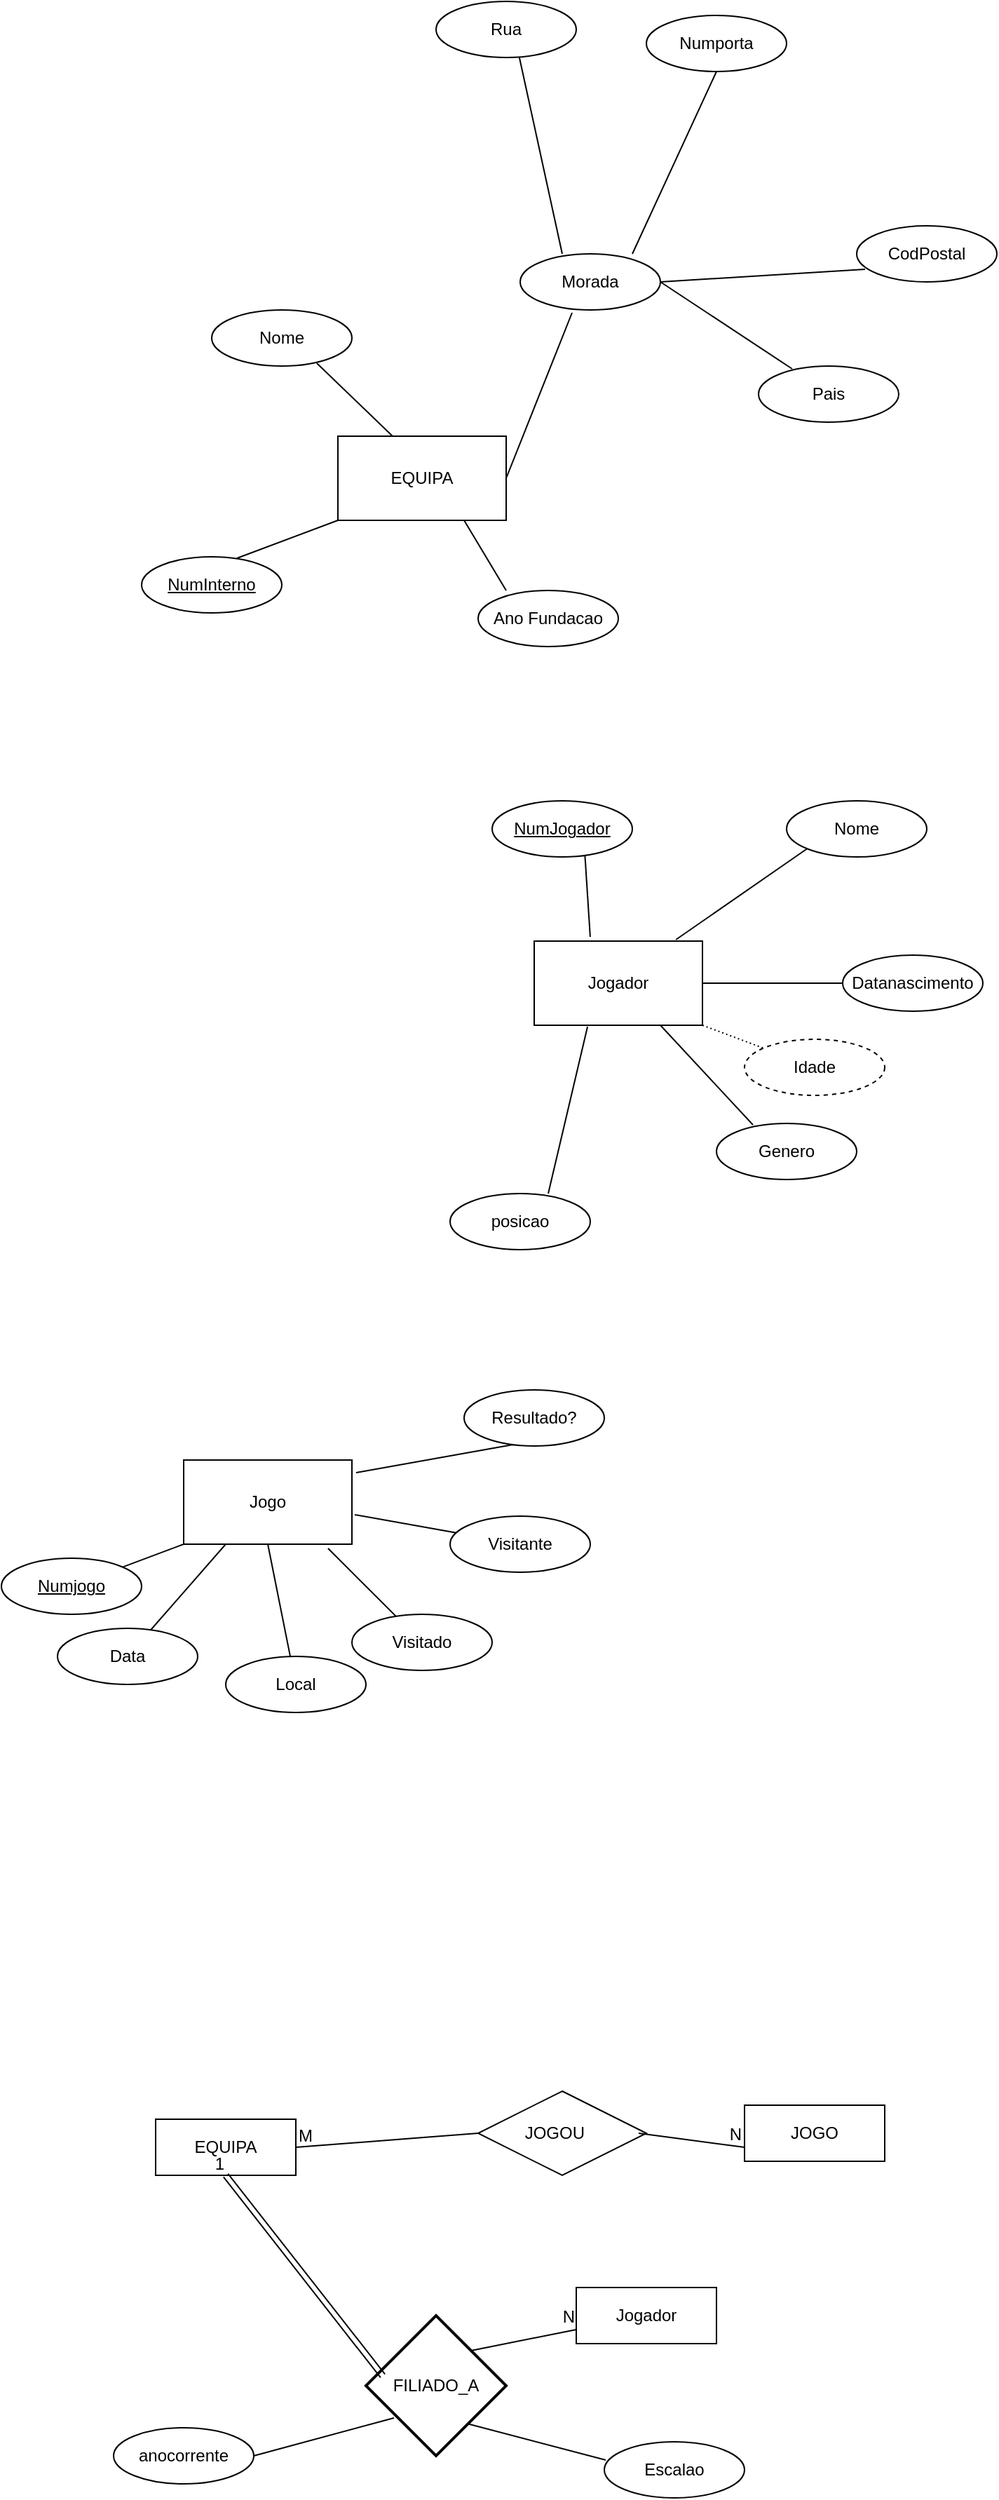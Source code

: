 <mxfile version="24.7.16">
  <diagram name="Página-1" id="2ujbmK1UwOq6LpVprHiX">
    <mxGraphModel dx="1434" dy="1949" grid="1" gridSize="10" guides="1" tooltips="1" connect="1" arrows="1" fold="1" page="1" pageScale="1" pageWidth="827" pageHeight="1169" math="0" shadow="0">
      <root>
        <mxCell id="0" />
        <mxCell id="1" parent="0" />
        <mxCell id="RUtqCk9LKaONZvRh7xtB-1" value="Jogo" style="rounded=0;whiteSpace=wrap;html=1;" vertex="1" parent="1">
          <mxGeometry x="150" y="20" width="120" height="60" as="geometry" />
        </mxCell>
        <mxCell id="RUtqCk9LKaONZvRh7xtB-2" value="Jogador" style="rounded=0;whiteSpace=wrap;html=1;" vertex="1" parent="1">
          <mxGeometry x="400" y="-350" width="120" height="60" as="geometry" />
        </mxCell>
        <mxCell id="RUtqCk9LKaONZvRh7xtB-3" value="EQUIPA" style="rounded=0;whiteSpace=wrap;html=1;" vertex="1" parent="1">
          <mxGeometry x="260" y="-710" width="120" height="60" as="geometry" />
        </mxCell>
        <mxCell id="RUtqCk9LKaONZvRh7xtB-14" value="" style="endArrow=none;html=1;rounded=0;exitX=1;exitY=0.5;exitDx=0;exitDy=0;entryX=0.37;entryY=1.05;entryDx=0;entryDy=0;entryPerimeter=0;" edge="1" parent="1" source="RUtqCk9LKaONZvRh7xtB-3" target="RUtqCk9LKaONZvRh7xtB-50">
          <mxGeometry relative="1" as="geometry">
            <mxPoint x="380" y="-680" as="sourcePoint" />
            <mxPoint x="419.96" y="-780" as="targetPoint" />
          </mxGeometry>
        </mxCell>
        <mxCell id="RUtqCk9LKaONZvRh7xtB-17" value="" style="endArrow=none;html=1;rounded=0;exitX=0.75;exitY=1;exitDx=0;exitDy=0;entryX=0.2;entryY=0;entryDx=0;entryDy=0;entryPerimeter=0;" edge="1" parent="1" source="RUtqCk9LKaONZvRh7xtB-3" target="RUtqCk9LKaONZvRh7xtB-47">
          <mxGeometry relative="1" as="geometry">
            <mxPoint x="330" y="-680" as="sourcePoint" />
            <mxPoint x="354" y="-610" as="targetPoint" />
          </mxGeometry>
        </mxCell>
        <mxCell id="RUtqCk9LKaONZvRh7xtB-19" value="" style="endArrow=none;html=1;rounded=0;entryX=0.75;entryY=0.95;entryDx=0;entryDy=0;entryPerimeter=0;exitX=0.325;exitY=0;exitDx=0;exitDy=0;exitPerimeter=0;" edge="1" parent="1" source="RUtqCk9LKaONZvRh7xtB-3" target="RUtqCk9LKaONZvRh7xtB-49">
          <mxGeometry relative="1" as="geometry">
            <mxPoint x="330" y="-680" as="sourcePoint" />
            <mxPoint x="235.04" y="-762" as="targetPoint" />
          </mxGeometry>
        </mxCell>
        <mxCell id="RUtqCk9LKaONZvRh7xtB-21" value="" style="endArrow=none;html=1;rounded=0;exitX=0;exitY=1;exitDx=0;exitDy=0;entryX=0.68;entryY=0.025;entryDx=0;entryDy=0;entryPerimeter=0;" edge="1" parent="1" source="RUtqCk9LKaONZvRh7xtB-3" target="RUtqCk9LKaONZvRh7xtB-48">
          <mxGeometry relative="1" as="geometry">
            <mxPoint x="330" y="-680" as="sourcePoint" />
            <mxPoint x="196.04" y="-638" as="targetPoint" />
          </mxGeometry>
        </mxCell>
        <mxCell id="RUtqCk9LKaONZvRh7xtB-23" value="" style="endArrow=none;html=1;rounded=0;exitX=1;exitY=0.5;exitDx=0;exitDy=0;entryX=0.24;entryY=0.05;entryDx=0;entryDy=0;entryPerimeter=0;" edge="1" parent="1" source="RUtqCk9LKaONZvRh7xtB-50" target="RUtqCk9LKaONZvRh7xtB-54">
          <mxGeometry relative="1" as="geometry">
            <mxPoint x="499.04" y="-806" as="sourcePoint" />
            <mxPoint x="575.04" y="-754.96" as="targetPoint" />
          </mxGeometry>
        </mxCell>
        <mxCell id="RUtqCk9LKaONZvRh7xtB-25" value="" style="endArrow=none;html=1;rounded=0;exitX=0.59;exitY=0.95;exitDx=0;exitDy=0;exitPerimeter=0;entryX=0.3;entryY=0;entryDx=0;entryDy=0;entryPerimeter=0;" edge="1" parent="1" source="RUtqCk9LKaONZvRh7xtB-51" target="RUtqCk9LKaONZvRh7xtB-50">
          <mxGeometry relative="1" as="geometry">
            <mxPoint x="382.04" y="-980" as="sourcePoint" />
            <mxPoint x="413.96" y="-858" as="targetPoint" />
          </mxGeometry>
        </mxCell>
        <mxCell id="RUtqCk9LKaONZvRh7xtB-27" value="" style="endArrow=none;html=1;rounded=0;exitX=0.5;exitY=1;exitDx=0;exitDy=0;entryX=0.8;entryY=0;entryDx=0;entryDy=0;entryPerimeter=0;" edge="1" parent="1" source="RUtqCk9LKaONZvRh7xtB-52" target="RUtqCk9LKaONZvRh7xtB-50">
          <mxGeometry relative="1" as="geometry">
            <mxPoint x="512.04" y="-934.96" as="sourcePoint" />
            <mxPoint x="491" y="-844" as="targetPoint" />
          </mxGeometry>
        </mxCell>
        <mxCell id="RUtqCk9LKaONZvRh7xtB-29" value="" style="endArrow=none;html=1;rounded=0;exitX=0.06;exitY=0.775;exitDx=0;exitDy=0;exitPerimeter=0;entryX=1;entryY=0.5;entryDx=0;entryDy=0;" edge="1" parent="1" source="RUtqCk9LKaONZvRh7xtB-53" target="RUtqCk9LKaONZvRh7xtB-50">
          <mxGeometry relative="1" as="geometry">
            <mxPoint x="650.96" y="-832" as="sourcePoint" />
            <mxPoint x="500" y="-820" as="targetPoint" />
          </mxGeometry>
        </mxCell>
        <mxCell id="RUtqCk9LKaONZvRh7xtB-36" value="" style="endArrow=none;html=1;rounded=0;exitX=0.317;exitY=1.017;exitDx=0;exitDy=0;exitPerimeter=0;entryX=0.7;entryY=0;entryDx=0;entryDy=0;entryPerimeter=0;" edge="1" parent="1" source="RUtqCk9LKaONZvRh7xtB-2" target="RUtqCk9LKaONZvRh7xtB-58">
          <mxGeometry relative="1" as="geometry">
            <mxPoint x="330" y="-180" as="sourcePoint" />
            <mxPoint x="425" y="-218.96" as="targetPoint" />
          </mxGeometry>
        </mxCell>
        <mxCell id="RUtqCk9LKaONZvRh7xtB-41" value="" style="endArrow=none;html=1;rounded=0;exitX=0.26;exitY=0.025;exitDx=0;exitDy=0;entryX=0.75;entryY=1;entryDx=0;entryDy=0;exitPerimeter=0;" edge="1" parent="1" source="RUtqCk9LKaONZvRh7xtB-59" target="RUtqCk9LKaONZvRh7xtB-2">
          <mxGeometry relative="1" as="geometry">
            <mxPoint x="577.574" y="-168.284" as="sourcePoint" />
            <mxPoint x="490" y="-180" as="targetPoint" />
          </mxGeometry>
        </mxCell>
        <mxCell id="RUtqCk9LKaONZvRh7xtB-42" value="" style="endArrow=none;html=1;rounded=0;exitX=0;exitY=0.5;exitDx=0;exitDy=0;entryX=1;entryY=0.5;entryDx=0;entryDy=0;" edge="1" parent="1" source="RUtqCk9LKaONZvRh7xtB-56" target="RUtqCk9LKaONZvRh7xtB-2">
          <mxGeometry relative="1" as="geometry">
            <mxPoint x="630" y="-310" as="sourcePoint" />
            <mxPoint x="490" y="-180" as="targetPoint" />
          </mxGeometry>
        </mxCell>
        <mxCell id="RUtqCk9LKaONZvRh7xtB-43" value="" style="endArrow=none;html=1;rounded=0;exitX=0.842;exitY=-0.017;exitDx=0;exitDy=0;exitPerimeter=0;entryX=0;entryY=1;entryDx=0;entryDy=0;" edge="1" parent="1" source="RUtqCk9LKaONZvRh7xtB-2" target="RUtqCk9LKaONZvRh7xtB-55">
          <mxGeometry relative="1" as="geometry">
            <mxPoint x="330" y="-180" as="sourcePoint" />
            <mxPoint x="587.574" y="-411.716" as="targetPoint" />
          </mxGeometry>
        </mxCell>
        <mxCell id="RUtqCk9LKaONZvRh7xtB-44" value="" style="endArrow=none;html=1;rounded=0;exitX=0.66;exitY=0.9;exitDx=0;exitDy=0;entryX=0.333;entryY=-0.05;entryDx=0;entryDy=0;entryPerimeter=0;exitPerimeter=0;" edge="1" parent="1" source="RUtqCk9LKaONZvRh7xtB-45" target="RUtqCk9LKaONZvRh7xtB-2">
          <mxGeometry relative="1" as="geometry">
            <mxPoint x="430" y="-410" as="sourcePoint" />
            <mxPoint x="490" y="-180" as="targetPoint" />
          </mxGeometry>
        </mxCell>
        <mxCell id="RUtqCk9LKaONZvRh7xtB-45" value="NumJogador" style="ellipse;whiteSpace=wrap;html=1;align=center;fontStyle=4;" vertex="1" parent="1">
          <mxGeometry x="370" y="-450" width="100" height="40" as="geometry" />
        </mxCell>
        <mxCell id="RUtqCk9LKaONZvRh7xtB-47" value="Ano Fundacao" style="ellipse;whiteSpace=wrap;html=1;align=center;strokeColor=default;verticalAlign=middle;fontFamily=Helvetica;fontSize=12;fontColor=default;fillColor=default;" vertex="1" parent="1">
          <mxGeometry x="360" y="-600" width="100" height="40" as="geometry" />
        </mxCell>
        <mxCell id="RUtqCk9LKaONZvRh7xtB-48" value="NumInterno" style="ellipse;whiteSpace=wrap;html=1;align=center;fontStyle=4;strokeColor=default;verticalAlign=middle;fontFamily=Helvetica;fontSize=12;fontColor=default;fillColor=default;" vertex="1" parent="1">
          <mxGeometry x="120" y="-624" width="100" height="40" as="geometry" />
        </mxCell>
        <mxCell id="RUtqCk9LKaONZvRh7xtB-49" value="Nome" style="ellipse;whiteSpace=wrap;html=1;align=center;strokeColor=default;verticalAlign=middle;fontFamily=Helvetica;fontSize=12;fontColor=default;fillColor=default;" vertex="1" parent="1">
          <mxGeometry x="170" y="-800" width="100" height="40" as="geometry" />
        </mxCell>
        <mxCell id="RUtqCk9LKaONZvRh7xtB-50" value="Morada" style="ellipse;whiteSpace=wrap;html=1;align=center;strokeColor=default;verticalAlign=middle;fontFamily=Helvetica;fontSize=12;fontColor=default;fillColor=default;" vertex="1" parent="1">
          <mxGeometry x="390" y="-840" width="100" height="40" as="geometry" />
        </mxCell>
        <mxCell id="RUtqCk9LKaONZvRh7xtB-51" value="Rua" style="ellipse;whiteSpace=wrap;html=1;align=center;strokeColor=default;verticalAlign=middle;fontFamily=Helvetica;fontSize=12;fontColor=default;fillColor=default;" vertex="1" parent="1">
          <mxGeometry x="330" y="-1020" width="100" height="40" as="geometry" />
        </mxCell>
        <mxCell id="RUtqCk9LKaONZvRh7xtB-52" value="Numporta" style="ellipse;whiteSpace=wrap;html=1;align=center;strokeColor=default;verticalAlign=middle;fontFamily=Helvetica;fontSize=12;fontColor=default;fillColor=default;" vertex="1" parent="1">
          <mxGeometry x="480" y="-1010" width="100" height="40" as="geometry" />
        </mxCell>
        <mxCell id="RUtqCk9LKaONZvRh7xtB-53" value="CodPostal" style="ellipse;whiteSpace=wrap;html=1;align=center;strokeColor=default;verticalAlign=middle;fontFamily=Helvetica;fontSize=12;fontColor=default;fillColor=default;" vertex="1" parent="1">
          <mxGeometry x="630" y="-860" width="100" height="40" as="geometry" />
        </mxCell>
        <mxCell id="RUtqCk9LKaONZvRh7xtB-54" value="Pais" style="ellipse;whiteSpace=wrap;html=1;align=center;strokeColor=default;verticalAlign=middle;fontFamily=Helvetica;fontSize=12;fontColor=default;fillColor=default;" vertex="1" parent="1">
          <mxGeometry x="560" y="-760" width="100" height="40" as="geometry" />
        </mxCell>
        <mxCell id="RUtqCk9LKaONZvRh7xtB-55" value="Nome" style="ellipse;whiteSpace=wrap;html=1;align=center;strokeColor=default;verticalAlign=middle;fontFamily=Helvetica;fontSize=12;fontColor=default;fillColor=default;" vertex="1" parent="1">
          <mxGeometry x="580" y="-450" width="100" height="40" as="geometry" />
        </mxCell>
        <mxCell id="RUtqCk9LKaONZvRh7xtB-56" value="Datanascimento" style="ellipse;whiteSpace=wrap;html=1;align=center;strokeColor=default;verticalAlign=middle;fontFamily=Helvetica;fontSize=12;fontColor=default;fillColor=default;" vertex="1" parent="1">
          <mxGeometry x="620" y="-340" width="100" height="40" as="geometry" />
        </mxCell>
        <mxCell id="RUtqCk9LKaONZvRh7xtB-58" value="posicao" style="ellipse;whiteSpace=wrap;html=1;align=center;strokeColor=default;verticalAlign=middle;fontFamily=Helvetica;fontSize=12;fontColor=default;fillColor=default;" vertex="1" parent="1">
          <mxGeometry x="340" y="-170" width="100" height="40" as="geometry" />
        </mxCell>
        <mxCell id="RUtqCk9LKaONZvRh7xtB-59" value="Genero" style="ellipse;whiteSpace=wrap;html=1;align=center;strokeColor=default;verticalAlign=middle;fontFamily=Helvetica;fontSize=12;fontColor=default;fillColor=default;" vertex="1" parent="1">
          <mxGeometry x="530" y="-220" width="100" height="40" as="geometry" />
        </mxCell>
        <mxCell id="RUtqCk9LKaONZvRh7xtB-62" value="Idade" style="ellipse;whiteSpace=wrap;html=1;align=center;dashed=1;strokeColor=default;verticalAlign=middle;fontFamily=Helvetica;fontSize=12;fontColor=default;fillColor=default;" vertex="1" parent="1">
          <mxGeometry x="550" y="-280" width="100" height="40" as="geometry" />
        </mxCell>
        <mxCell id="RUtqCk9LKaONZvRh7xtB-63" value="" style="endArrow=none;html=1;rounded=0;dashed=1;dashPattern=1 2;fontFamily=Helvetica;fontSize=12;fontColor=default;exitX=1;exitY=1;exitDx=0;exitDy=0;" edge="1" parent="1" source="RUtqCk9LKaONZvRh7xtB-2" target="RUtqCk9LKaONZvRh7xtB-62">
          <mxGeometry relative="1" as="geometry">
            <mxPoint x="330" y="-380" as="sourcePoint" />
            <mxPoint x="490" y="-380" as="targetPoint" />
          </mxGeometry>
        </mxCell>
        <mxCell id="RUtqCk9LKaONZvRh7xtB-66" value="" style="endArrow=none;html=1;rounded=0;fontFamily=Helvetica;fontSize=12;fontColor=default;exitX=1.017;exitY=0.65;exitDx=0;exitDy=0;exitPerimeter=0;" edge="1" parent="1" source="RUtqCk9LKaONZvRh7xtB-1" target="RUtqCk9LKaONZvRh7xtB-67">
          <mxGeometry relative="1" as="geometry">
            <mxPoint x="330" y="120" as="sourcePoint" />
            <mxPoint x="490" y="120" as="targetPoint" />
          </mxGeometry>
        </mxCell>
        <mxCell id="RUtqCk9LKaONZvRh7xtB-67" value="Visitante" style="ellipse;whiteSpace=wrap;html=1;align=center;strokeColor=default;verticalAlign=middle;fontFamily=Helvetica;fontSize=12;fontColor=default;fillColor=default;" vertex="1" parent="1">
          <mxGeometry x="340" y="60" width="100" height="40" as="geometry" />
        </mxCell>
        <mxCell id="RUtqCk9LKaONZvRh7xtB-68" value="" style="endArrow=none;html=1;rounded=0;fontFamily=Helvetica;fontSize=12;fontColor=default;exitX=0.858;exitY=1.05;exitDx=0;exitDy=0;exitPerimeter=0;" edge="1" parent="1" source="RUtqCk9LKaONZvRh7xtB-1" target="RUtqCk9LKaONZvRh7xtB-69">
          <mxGeometry relative="1" as="geometry">
            <mxPoint x="330" y="120" as="sourcePoint" />
            <mxPoint x="320" y="150" as="targetPoint" />
          </mxGeometry>
        </mxCell>
        <mxCell id="RUtqCk9LKaONZvRh7xtB-69" value="Visitado" style="ellipse;whiteSpace=wrap;html=1;align=center;strokeColor=default;verticalAlign=middle;fontFamily=Helvetica;fontSize=12;fontColor=default;fillColor=default;" vertex="1" parent="1">
          <mxGeometry x="270" y="130" width="100" height="40" as="geometry" />
        </mxCell>
        <mxCell id="RUtqCk9LKaONZvRh7xtB-70" value="" style="endArrow=none;html=1;rounded=0;fontFamily=Helvetica;fontSize=12;fontColor=default;exitX=0.5;exitY=1;exitDx=0;exitDy=0;" edge="1" parent="1" source="RUtqCk9LKaONZvRh7xtB-1" target="RUtqCk9LKaONZvRh7xtB-72">
          <mxGeometry relative="1" as="geometry">
            <mxPoint x="330" y="120" as="sourcePoint" />
            <mxPoint x="230" y="180" as="targetPoint" />
          </mxGeometry>
        </mxCell>
        <mxCell id="RUtqCk9LKaONZvRh7xtB-72" value="Local" style="ellipse;whiteSpace=wrap;html=1;align=center;strokeColor=default;verticalAlign=middle;fontFamily=Helvetica;fontSize=12;fontColor=default;fillColor=default;" vertex="1" parent="1">
          <mxGeometry x="180" y="160" width="100" height="40" as="geometry" />
        </mxCell>
        <mxCell id="RUtqCk9LKaONZvRh7xtB-73" value="" style="endArrow=none;html=1;rounded=0;fontFamily=Helvetica;fontSize=12;fontColor=default;exitX=0;exitY=1;exitDx=0;exitDy=0;" edge="1" parent="1" source="RUtqCk9LKaONZvRh7xtB-1" target="RUtqCk9LKaONZvRh7xtB-74">
          <mxGeometry relative="1" as="geometry">
            <mxPoint x="330" y="120" as="sourcePoint" />
            <mxPoint x="100" y="140" as="targetPoint" />
          </mxGeometry>
        </mxCell>
        <mxCell id="RUtqCk9LKaONZvRh7xtB-74" value="Numjogo" style="ellipse;whiteSpace=wrap;html=1;align=center;fontStyle=4;strokeColor=default;verticalAlign=middle;fontFamily=Helvetica;fontSize=12;fontColor=default;fillColor=default;" vertex="1" parent="1">
          <mxGeometry x="20" y="90" width="100" height="40" as="geometry" />
        </mxCell>
        <mxCell id="RUtqCk9LKaONZvRh7xtB-75" value="" style="endArrow=none;html=1;rounded=0;fontFamily=Helvetica;fontSize=12;fontColor=default;exitX=0.25;exitY=1;exitDx=0;exitDy=0;" edge="1" parent="1" source="RUtqCk9LKaONZvRh7xtB-1" target="RUtqCk9LKaONZvRh7xtB-76">
          <mxGeometry relative="1" as="geometry">
            <mxPoint x="330" y="120" as="sourcePoint" />
            <mxPoint x="110" y="160" as="targetPoint" />
          </mxGeometry>
        </mxCell>
        <mxCell id="RUtqCk9LKaONZvRh7xtB-76" value="Data" style="ellipse;whiteSpace=wrap;html=1;align=center;strokeColor=default;verticalAlign=middle;fontFamily=Helvetica;fontSize=12;fontColor=default;fillColor=default;" vertex="1" parent="1">
          <mxGeometry x="60" y="140" width="100" height="40" as="geometry" />
        </mxCell>
        <mxCell id="RUtqCk9LKaONZvRh7xtB-77" value="Resultado?" style="ellipse;whiteSpace=wrap;html=1;align=center;strokeColor=default;verticalAlign=middle;fontFamily=Helvetica;fontSize=12;fontColor=default;fillColor=default;" vertex="1" parent="1">
          <mxGeometry x="350" y="-30" width="100" height="40" as="geometry" />
        </mxCell>
        <mxCell id="RUtqCk9LKaONZvRh7xtB-78" value="" style="endArrow=none;html=1;rounded=0;fontFamily=Helvetica;fontSize=12;fontColor=default;exitX=1.025;exitY=0.15;exitDx=0;exitDy=0;exitPerimeter=0;entryX=0.35;entryY=0.975;entryDx=0;entryDy=0;entryPerimeter=0;" edge="1" parent="1" source="RUtqCk9LKaONZvRh7xtB-1" target="RUtqCk9LKaONZvRh7xtB-77">
          <mxGeometry relative="1" as="geometry">
            <mxPoint x="330" y="120" as="sourcePoint" />
            <mxPoint x="490" y="120" as="targetPoint" />
          </mxGeometry>
        </mxCell>
        <mxCell id="RUtqCk9LKaONZvRh7xtB-80" value="JOGOU&lt;span style=&quot;white-space: pre;&quot;&gt;&#x9;&lt;/span&gt;" style="shape=rhombus;perimeter=rhombusPerimeter;whiteSpace=wrap;html=1;align=center;strokeColor=default;verticalAlign=middle;fontFamily=Helvetica;fontSize=12;fontColor=default;fillColor=default;" vertex="1" parent="1">
          <mxGeometry x="360" y="470" width="120" height="60" as="geometry" />
        </mxCell>
        <mxCell id="RUtqCk9LKaONZvRh7xtB-81" value="JOGO" style="whiteSpace=wrap;html=1;align=center;strokeColor=default;verticalAlign=middle;fontFamily=Helvetica;fontSize=12;fontColor=default;fillColor=default;" vertex="1" parent="1">
          <mxGeometry x="550" y="480" width="100" height="40" as="geometry" />
        </mxCell>
        <mxCell id="RUtqCk9LKaONZvRh7xtB-82" value="EQUIPA" style="whiteSpace=wrap;html=1;align=center;strokeColor=default;verticalAlign=middle;fontFamily=Helvetica;fontSize=12;fontColor=default;fillColor=default;" vertex="1" parent="1">
          <mxGeometry x="130" y="490" width="100" height="40" as="geometry" />
        </mxCell>
        <mxCell id="RUtqCk9LKaONZvRh7xtB-96" value="" style="endArrow=none;html=1;rounded=0;fontFamily=Helvetica;fontSize=12;fontColor=default;exitX=1;exitY=0.5;exitDx=0;exitDy=0;entryX=0;entryY=0.5;entryDx=0;entryDy=0;" edge="1" parent="1" source="RUtqCk9LKaONZvRh7xtB-82" target="RUtqCk9LKaONZvRh7xtB-80">
          <mxGeometry relative="1" as="geometry">
            <mxPoint x="330" y="520" as="sourcePoint" />
            <mxPoint x="490" y="520" as="targetPoint" />
          </mxGeometry>
        </mxCell>
        <mxCell id="RUtqCk9LKaONZvRh7xtB-97" value="M" style="resizable=0;html=1;whiteSpace=wrap;align=left;verticalAlign=bottom;strokeColor=default;fontFamily=Helvetica;fontSize=12;fontColor=default;fillColor=default;" connectable="0" vertex="1" parent="RUtqCk9LKaONZvRh7xtB-96">
          <mxGeometry x="-1" relative="1" as="geometry" />
        </mxCell>
        <mxCell id="RUtqCk9LKaONZvRh7xtB-99" value="" style="endArrow=none;html=1;rounded=0;fontFamily=Helvetica;fontSize=12;fontColor=default;entryX=0;entryY=0.75;entryDx=0;entryDy=0;exitX=0.954;exitY=0.5;exitDx=0;exitDy=0;exitPerimeter=0;" edge="1" parent="1" source="RUtqCk9LKaONZvRh7xtB-80" target="RUtqCk9LKaONZvRh7xtB-81">
          <mxGeometry relative="1" as="geometry">
            <mxPoint x="470" y="520" as="sourcePoint" />
            <mxPoint x="490" y="520" as="targetPoint" />
          </mxGeometry>
        </mxCell>
        <mxCell id="RUtqCk9LKaONZvRh7xtB-100" value="N" style="resizable=0;html=1;whiteSpace=wrap;align=right;verticalAlign=bottom;strokeColor=default;fontFamily=Helvetica;fontSize=12;fontColor=default;fillColor=default;" connectable="0" vertex="1" parent="RUtqCk9LKaONZvRh7xtB-99">
          <mxGeometry x="1" relative="1" as="geometry" />
        </mxCell>
        <mxCell id="RUtqCk9LKaONZvRh7xtB-101" value="FILIADO_A" style="strokeWidth=2;html=1;shape=mxgraph.flowchart.decision;whiteSpace=wrap;strokeColor=default;align=center;verticalAlign=middle;fontFamily=Helvetica;fontSize=12;fontColor=default;fillColor=default;" vertex="1" parent="1">
          <mxGeometry x="280" y="630" width="100" height="100" as="geometry" />
        </mxCell>
        <mxCell id="RUtqCk9LKaONZvRh7xtB-102" value="" style="shape=link;html=1;rounded=0;fontFamily=Helvetica;fontSize=12;fontColor=default;exitX=0.12;exitY=0.43;exitDx=0;exitDy=0;exitPerimeter=0;entryX=0.5;entryY=1;entryDx=0;entryDy=0;" edge="1" parent="1" source="RUtqCk9LKaONZvRh7xtB-101" target="RUtqCk9LKaONZvRh7xtB-82">
          <mxGeometry relative="1" as="geometry">
            <mxPoint x="330" y="520" as="sourcePoint" />
            <mxPoint x="490" y="520" as="targetPoint" />
          </mxGeometry>
        </mxCell>
        <mxCell id="RUtqCk9LKaONZvRh7xtB-103" value="1" style="resizable=0;html=1;whiteSpace=wrap;align=right;verticalAlign=bottom;strokeColor=default;fontFamily=Helvetica;fontSize=12;fontColor=default;fillColor=default;" connectable="0" vertex="1" parent="RUtqCk9LKaONZvRh7xtB-102">
          <mxGeometry x="1" relative="1" as="geometry" />
        </mxCell>
        <mxCell id="RUtqCk9LKaONZvRh7xtB-104" value="anocorrente" style="ellipse;whiteSpace=wrap;html=1;align=center;strokeColor=default;verticalAlign=middle;fontFamily=Helvetica;fontSize=12;fontColor=default;fillColor=default;" vertex="1" parent="1">
          <mxGeometry x="100" y="710" width="100" height="40" as="geometry" />
        </mxCell>
        <mxCell id="RUtqCk9LKaONZvRh7xtB-105" value="" style="endArrow=none;html=1;rounded=0;fontFamily=Helvetica;fontSize=12;fontColor=default;exitX=1;exitY=0.5;exitDx=0;exitDy=0;entryX=0.2;entryY=0.73;entryDx=0;entryDy=0;entryPerimeter=0;" edge="1" parent="1" source="RUtqCk9LKaONZvRh7xtB-104" target="RUtqCk9LKaONZvRh7xtB-101">
          <mxGeometry relative="1" as="geometry">
            <mxPoint x="330" y="520" as="sourcePoint" />
            <mxPoint x="490" y="520" as="targetPoint" />
          </mxGeometry>
        </mxCell>
        <mxCell id="RUtqCk9LKaONZvRh7xtB-106" value="Escalao" style="ellipse;whiteSpace=wrap;html=1;align=center;strokeColor=default;verticalAlign=middle;fontFamily=Helvetica;fontSize=12;fontColor=default;fillColor=default;" vertex="1" parent="1">
          <mxGeometry x="450" y="720" width="100" height="40" as="geometry" />
        </mxCell>
        <mxCell id="RUtqCk9LKaONZvRh7xtB-107" value="" style="endArrow=none;html=1;rounded=0;fontFamily=Helvetica;fontSize=12;fontColor=default;exitX=0.72;exitY=0.77;exitDx=0;exitDy=0;exitPerimeter=0;entryX=0.01;entryY=0.325;entryDx=0;entryDy=0;entryPerimeter=0;" edge="1" parent="1" source="RUtqCk9LKaONZvRh7xtB-101" target="RUtqCk9LKaONZvRh7xtB-106">
          <mxGeometry relative="1" as="geometry">
            <mxPoint x="330" y="520" as="sourcePoint" />
            <mxPoint x="490" y="520" as="targetPoint" />
          </mxGeometry>
        </mxCell>
        <mxCell id="RUtqCk9LKaONZvRh7xtB-108" value="" style="endArrow=none;html=1;rounded=0;fontFamily=Helvetica;fontSize=12;fontColor=default;exitX=0.75;exitY=0.25;exitDx=0;exitDy=0;exitPerimeter=0;" edge="1" parent="1" source="RUtqCk9LKaONZvRh7xtB-101" target="RUtqCk9LKaONZvRh7xtB-110">
          <mxGeometry relative="1" as="geometry">
            <mxPoint x="330" y="520" as="sourcePoint" />
            <mxPoint x="460" y="620" as="targetPoint" />
          </mxGeometry>
        </mxCell>
        <mxCell id="RUtqCk9LKaONZvRh7xtB-109" value="N" style="resizable=0;html=1;whiteSpace=wrap;align=right;verticalAlign=bottom;strokeColor=default;fontFamily=Helvetica;fontSize=12;fontColor=default;fillColor=default;" connectable="0" vertex="1" parent="RUtqCk9LKaONZvRh7xtB-108">
          <mxGeometry x="1" relative="1" as="geometry" />
        </mxCell>
        <mxCell id="RUtqCk9LKaONZvRh7xtB-110" value="Jogador" style="whiteSpace=wrap;html=1;align=center;strokeColor=default;verticalAlign=middle;fontFamily=Helvetica;fontSize=12;fontColor=default;fillColor=default;" vertex="1" parent="1">
          <mxGeometry x="430" y="610" width="100" height="40" as="geometry" />
        </mxCell>
      </root>
    </mxGraphModel>
  </diagram>
</mxfile>
